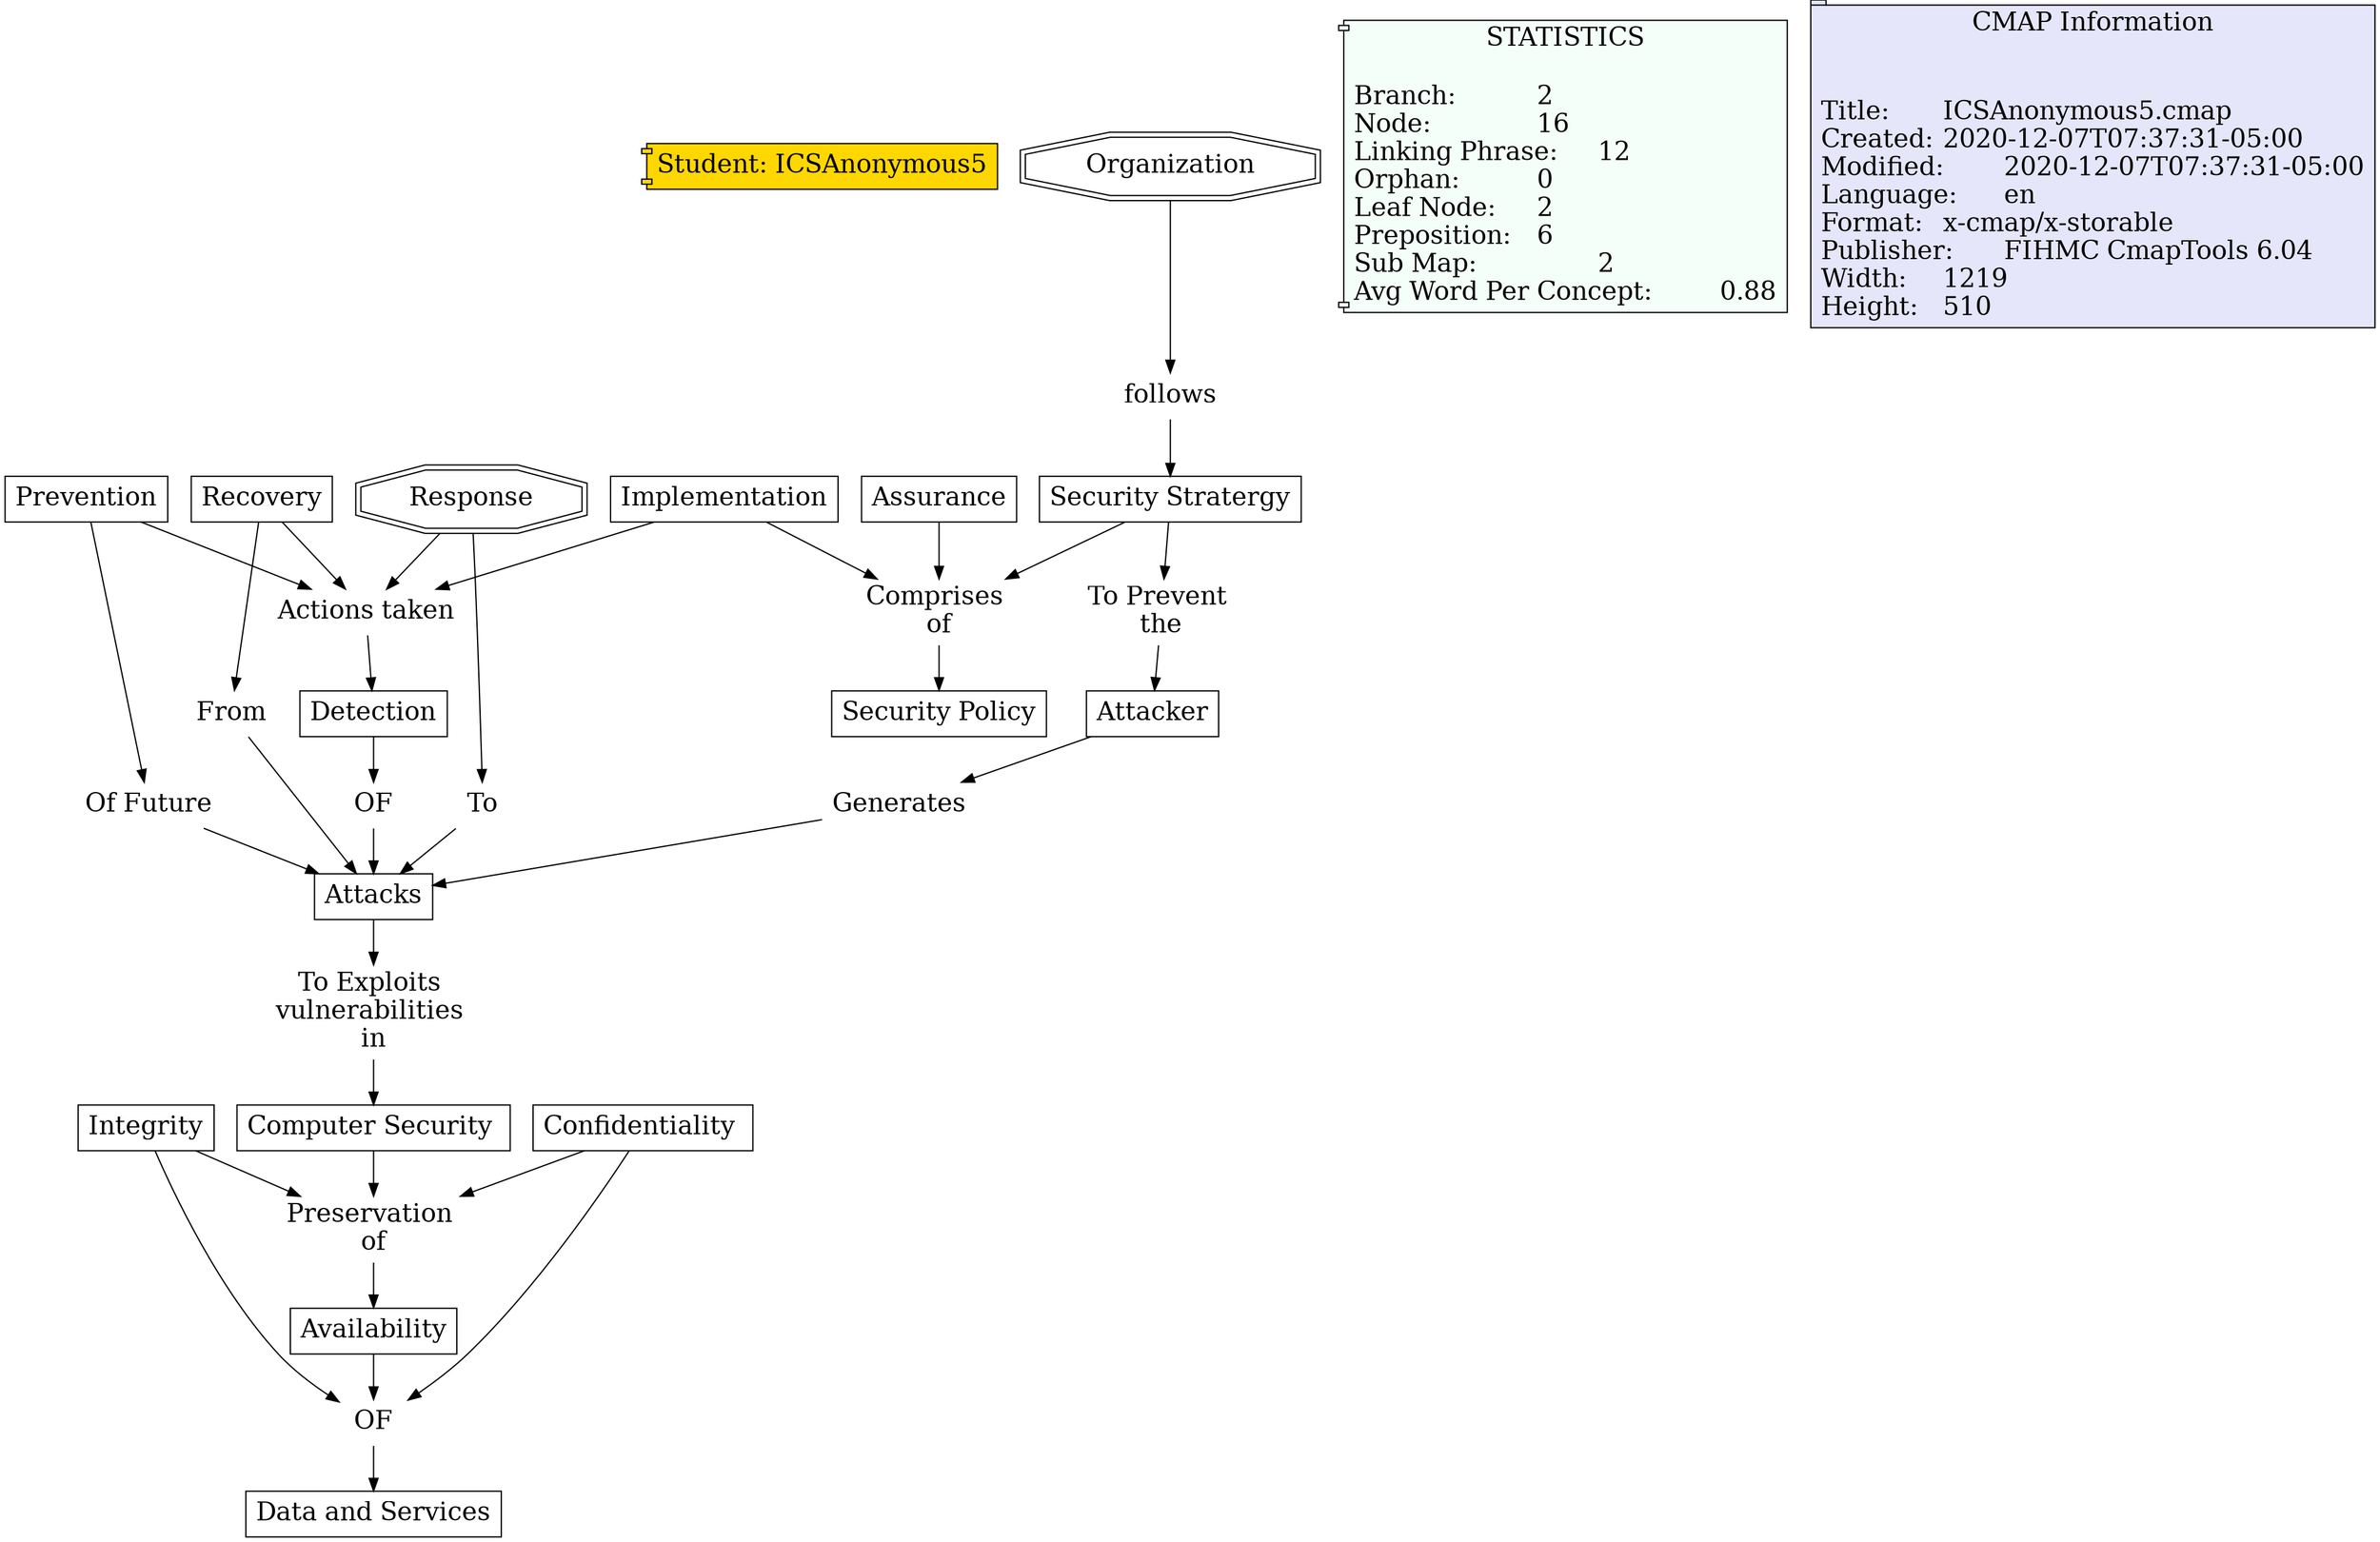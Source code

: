 // The Round Table
digraph {
	Student [label="Student: ICSAnonymous5" fillcolor=gold fontsize=20 shape=component style=filled]
	"1RPZJX3Y0-5DMZT4-6HS" [label=OF fontsize=20 shape=none]
	"1RPZJ724N-20HKV3X-5H8" [label=Attacks fillcolor=white fontsize=20 shape=rect style=filled]
	"1RPZJX3Y0-5DMZT4-6HS" -> "1RPZJ724N-20HKV3X-5H8" [constraint=true]
	"1RPZJ0YCV-1HC4QW-4NG" [label=Prevention fillcolor=white fontsize=20 shape=rect style=filled]
	"1RPZJYL6M-2B4PYGJ-6L9" [label="Of Future" fontsize=20 shape=none]
	"1RPZJ0YCV-1HC4QW-4NG" -> "1RPZJYL6M-2B4PYGJ-6L9" [constraint=true]
	"1RPZH7XBH-MFPMMJ-2NY" [label=Organization fillcolor=white fontsize=20 shape=doubleoctagon style=filled]
	"1RPZHG40F-287DFL0-386" [label=follows fontsize=20 shape=none]
	"1RPZH7XBH-MFPMMJ-2NY" -> "1RPZHG40F-287DFL0-386" [constraint=true]
	"1RPZHTQWQ-L04G49-484" [label="Comprises 
of" fontsize=20 shape=none]
	"1RPZHQ952-2B45MTR-427" [label="Security Policy
" fillcolor=white fontsize=20 shape=rect style=filled]
	"1RPZHTQWQ-L04G49-484" -> "1RPZHQ952-2B45MTR-427" [constraint=true]
	"1RPZGJCDG-1BT7FG2-1LM" [label="Preservation 
of" fontsize=20 shape=none]
	"1RPZFWQL1-PRZTMM-M0" [label=Availability fillcolor=white fontsize=20 shape=rect style=filled]
	"1RPZGJCDG-1BT7FG2-1LM" -> "1RPZFWQL1-PRZTMM-M0" [constraint=true]
	"1RPZJCNLM-10L4Z9J-5SP" [label=OF fontsize=20 shape=none]
	"1RPZJB0X6-248KVJB-5LZ" [label="Data and Services
" fillcolor=white fontsize=20 shape=rect style=filled]
	"1RPZJCNLM-10L4Z9J-5SP" -> "1RPZJB0X6-248KVJB-5LZ" [constraint=true]
	"1RPZJ0VSS-B6YYYB-4N6" [label=Recovery fillcolor=white fontsize=20 shape=rect style=filled]
	"1RPZJ5XPX-1869V08-5DP" [label="Actions taken
" fontsize=20 shape=none]
	"1RPZJ0VSS-B6YYYB-4N6" -> "1RPZJ5XPX-1869V08-5DP" [constraint=true]
	"1RPZHQB8V-1S4VMMH-42C" [label=Implementation fillcolor=white fontsize=20 shape=rect style=filled]
	"1RPZJ5XPX-1869V08-5DP" [label="Actions taken
" fontsize=20 shape=none]
	"1RPZHQB8V-1S4VMMH-42C" -> "1RPZJ5XPX-1869V08-5DP" [constraint=true]
	"1RPZJ0XHP-CXV23L-4NB" [label=Response fillcolor=white fontsize=20 shape=doubleoctagon style=filled]
	"1RPZJY4RD-TXGLM7-6KK" [label=To fontsize=20 shape=none]
	"1RPZJ0XHP-CXV23L-4NB" -> "1RPZJY4RD-TXGLM7-6KK" [constraint=true]
	"1RPZJYL6M-2B4PYGJ-6L9" [label="Of Future" fontsize=20 shape=none]
	"1RPZJ724N-20HKV3X-5H8" [label=Attacks fillcolor=white fontsize=20 shape=rect style=filled]
	"1RPZJYL6M-2B4PYGJ-6L9" -> "1RPZJ724N-20HKV3X-5H8" [constraint=true]
	"1RPZFWG99-GXPJB5-LH" [label=Integrity fillcolor=white fontsize=20 shape=rect style=filled]
	"1RPZGJCDG-1BT7FG2-1LM" [label="Preservation 
of" fontsize=20 shape=none]
	"1RPZFWG99-GXPJB5-LH" -> "1RPZGJCDG-1BT7FG2-1LM" [constraint=true]
	"1RPZJXNPG-1J3WYTK-6JR" [label=From fontsize=20 shape=none]
	"1RPZJ724N-20HKV3X-5H8" [label=Attacks fillcolor=white fontsize=20 shape=rect style=filled]
	"1RPZJXNPG-1J3WYTK-6JR" -> "1RPZJ724N-20HKV3X-5H8" [constraint=true]
	"1RPZFVD6G-23NYSS2-GX" [label="Confidentiality 
" fillcolor=white fontsize=20 shape=rect style=filled]
	"1RPZJCNLM-10L4Z9J-5SP" [label=OF fontsize=20 shape=none]
	"1RPZFVD6G-23NYSS2-GX" -> "1RPZJCNLM-10L4Z9J-5SP" [constraint=true]
	"1RPZH9HWC-5RKJ08-2SZ" [label="To Exploits 
vulnerabilities 
in" fontsize=20 shape=none]
	"1RPZFV4W6-PZMVNC-G2" [label="Computer Security 
" fillcolor=white fontsize=20 shape=rect style=filled]
	"1RPZH9HWC-5RKJ08-2SZ" -> "1RPZFV4W6-PZMVNC-G2" [constraint=true]
	"1RPZJ0XHP-CXV23L-4NB" [label=Response fillcolor=white fontsize=20 shape=doubleoctagon style=filled]
	"1RPZJ5XPX-1869V08-5DP" [label="Actions taken
" fontsize=20 shape=none]
	"1RPZJ0XHP-CXV23L-4NB" -> "1RPZJ5XPX-1869V08-5DP" [constraint=true]
	"1RPZHHK6D-RJKPTN-3B6" [label="To Prevent 
the" fontsize=20 shape=none]
	"1RPZH7VD0-PS2ML2-2NT" [label=Attacker fillcolor=white fontsize=20 shape=rect style=filled]
	"1RPZHHK6D-RJKPTN-3B6" -> "1RPZH7VD0-PS2ML2-2NT" [constraint=true]
	"1RPZJ5XPX-1869V08-5DP" [label="Actions taken
" fontsize=20 shape=none]
	"1RPZJ0TY7-DD09Q6-4N2" [label=Detection fillcolor=white fontsize=20 shape=rect style=filled]
	"1RPZJ5XPX-1869V08-5DP" -> "1RPZJ0TY7-DD09Q6-4N2" [constraint=true]
	"1RPZFVD6G-23NYSS2-GX" [label="Confidentiality 
" fillcolor=white fontsize=20 shape=rect style=filled]
	"1RPZGJCDG-1BT7FG2-1LM" [label="Preservation 
of" fontsize=20 shape=none]
	"1RPZFVD6G-23NYSS2-GX" -> "1RPZGJCDG-1BT7FG2-1LM" [constraint=true]
	"1RPZFV4W6-PZMVNC-G2" [label="Computer Security 
" fillcolor=white fontsize=20 shape=rect style=filled]
	"1RPZGJCDG-1BT7FG2-1LM" [label="Preservation 
of" fontsize=20 shape=none]
	"1RPZFV4W6-PZMVNC-G2" -> "1RPZGJCDG-1BT7FG2-1LM" [constraint=true]
	"1RPZHFLD4-1TJ24NX-379" [label="Security Stratergy
" fillcolor=white fontsize=20 shape=rect style=filled]
	"1RPZHHK6D-RJKPTN-3B6" [label="To Prevent 
the" fontsize=20 shape=none]
	"1RPZHFLD4-1TJ24NX-379" -> "1RPZHHK6D-RJKPTN-3B6" [constraint=true]
	"1RPZFWG99-GXPJB5-LH" [label=Integrity fillcolor=white fontsize=20 shape=rect style=filled]
	"1RPZJCNLM-10L4Z9J-5SP" [label=OF fontsize=20 shape=none]
	"1RPZFWG99-GXPJB5-LH" -> "1RPZJCNLM-10L4Z9J-5SP" [constraint=true]
	"1RPZJ0YCV-1HC4QW-4NG" [label=Prevention fillcolor=white fontsize=20 shape=rect style=filled]
	"1RPZJ5XPX-1869V08-5DP" [label="Actions taken
" fontsize=20 shape=none]
	"1RPZJ0YCV-1HC4QW-4NG" -> "1RPZJ5XPX-1869V08-5DP" [constraint=true]
	"1RPZHQCF4-2D3919H-42H" [label=Assurance fillcolor=white fontsize=20 shape=rect style=filled]
	"1RPZHTQWQ-L04G49-484" [label="Comprises 
of" fontsize=20 shape=none]
	"1RPZHQCF4-2D3919H-42H" -> "1RPZHTQWQ-L04G49-484" [constraint=true]
	"1RPZJH825-1L7RF28-5X2" [label=Generates fontsize=20 shape=none]
	"1RPZJ724N-20HKV3X-5H8" [label=Attacks fillcolor=white fontsize=20 shape=rect style=filled]
	"1RPZJH825-1L7RF28-5X2" -> "1RPZJ724N-20HKV3X-5H8" [constraint=true]
	"1RPZJ0TY7-DD09Q6-4N2" [label=Detection fillcolor=white fontsize=20 shape=rect style=filled]
	"1RPZJX3Y0-5DMZT4-6HS" [label=OF fontsize=20 shape=none]
	"1RPZJ0TY7-DD09Q6-4N2" -> "1RPZJX3Y0-5DMZT4-6HS" [constraint=true]
	"1RPZHG40F-287DFL0-386" [label=follows fontsize=20 shape=none]
	"1RPZHFLD4-1TJ24NX-379" [label="Security Stratergy
" fillcolor=white fontsize=20 shape=rect style=filled]
	"1RPZHG40F-287DFL0-386" -> "1RPZHFLD4-1TJ24NX-379" [constraint=true]
	"1RPZFWQL1-PRZTMM-M0" [label=Availability fillcolor=white fontsize=20 shape=rect style=filled]
	"1RPZJCNLM-10L4Z9J-5SP" [label=OF fontsize=20 shape=none]
	"1RPZFWQL1-PRZTMM-M0" -> "1RPZJCNLM-10L4Z9J-5SP" [constraint=true]
	"1RPZJ0VSS-B6YYYB-4N6" [label=Recovery fillcolor=white fontsize=20 shape=rect style=filled]
	"1RPZJXNPG-1J3WYTK-6JR" [label=From fontsize=20 shape=none]
	"1RPZJ0VSS-B6YYYB-4N6" -> "1RPZJXNPG-1J3WYTK-6JR" [constraint=true]
	"1RPZH7VD0-PS2ML2-2NT" [label=Attacker fillcolor=white fontsize=20 shape=rect style=filled]
	"1RPZJH825-1L7RF28-5X2" [label=Generates fontsize=20 shape=none]
	"1RPZH7VD0-PS2ML2-2NT" -> "1RPZJH825-1L7RF28-5X2" [constraint=true]
	"1RPZJ724N-20HKV3X-5H8" [label=Attacks fillcolor=white fontsize=20 shape=rect style=filled]
	"1RPZH9HWC-5RKJ08-2SZ" [label="To Exploits 
vulnerabilities 
in" fontsize=20 shape=none]
	"1RPZJ724N-20HKV3X-5H8" -> "1RPZH9HWC-5RKJ08-2SZ" [constraint=true]
	"1RPZJY4RD-TXGLM7-6KK" [label=To fontsize=20 shape=none]
	"1RPZJ724N-20HKV3X-5H8" [label=Attacks fillcolor=white fontsize=20 shape=rect style=filled]
	"1RPZJY4RD-TXGLM7-6KK" -> "1RPZJ724N-20HKV3X-5H8" [constraint=true]
	"1RPZHQB8V-1S4VMMH-42C" [label=Implementation fillcolor=white fontsize=20 shape=rect style=filled]
	"1RPZHTQWQ-L04G49-484" [label="Comprises 
of" fontsize=20 shape=none]
	"1RPZHQB8V-1S4VMMH-42C" -> "1RPZHTQWQ-L04G49-484" [constraint=true]
	"1RPZHFLD4-1TJ24NX-379" [label="Security Stratergy
" fillcolor=white fontsize=20 shape=rect style=filled]
	"1RPZHTQWQ-L04G49-484" [label="Comprises 
of" fontsize=20 shape=none]
	"1RPZHFLD4-1TJ24NX-379" -> "1RPZHTQWQ-L04G49-484" [constraint=true]
	statictics [label="STATISTICS
\lBranch:		2\lNode:		16\lLinking Phrase:	12\lOrphan:		0\lLeaf Node:	2\lPreposition:	6\lSub Map:		2\lAvg Word Per Concept:	0.88\l" Gsplines=true fillcolor="#F5FFFA" fontsize=20 shape=component style=filled]
	file_info [label="CMAP Information

\lTitle:	ICSAnonymous5.cmap\lCreated:	2020-12-07T07:37:31-05:00\lModified:	2020-12-07T07:37:31-05:00\lLanguage:	en\lFormat:	x-cmap/x-storable\lPublisher:	FIHMC CmapTools 6.04\lWidth:	1219\lHeight:	510\l" Gsplines=true fillcolor="#E6E6FA" fontsize=20 shape=tab style=filled]
}
